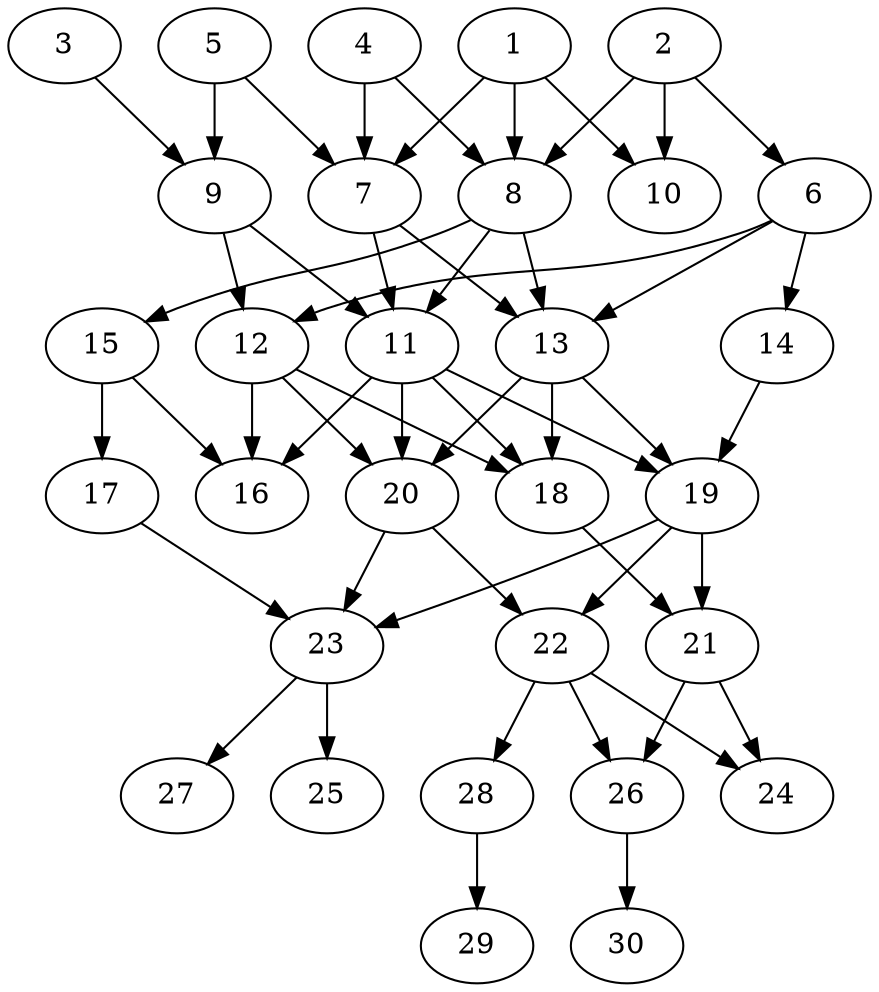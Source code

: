 // DAG automatically generated by daggen at Thu Oct  3 14:04:19 2019
// ./daggen --dot -n 30 --ccr 0.5 --fat 0.5 --regular 0.7 --density 0.6 --mindata 5242880 --maxdata 52428800 
digraph G {
  1 [size="51406848", alpha="0.10", expect_size="25703424"] 
  1 -> 7 [size ="25703424"]
  1 -> 8 [size ="25703424"]
  1 -> 10 [size ="25703424"]
  2 [size="15429632", alpha="0.10", expect_size="7714816"] 
  2 -> 6 [size ="7714816"]
  2 -> 8 [size ="7714816"]
  2 -> 10 [size ="7714816"]
  3 [size="48695296", alpha="0.06", expect_size="24347648"] 
  3 -> 9 [size ="24347648"]
  4 [size="74997760", alpha="0.14", expect_size="37498880"] 
  4 -> 7 [size ="37498880"]
  4 -> 8 [size ="37498880"]
  5 [size="67530752", alpha="0.13", expect_size="33765376"] 
  5 -> 7 [size ="33765376"]
  5 -> 9 [size ="33765376"]
  6 [size="92999680", alpha="0.05", expect_size="46499840"] 
  6 -> 12 [size ="46499840"]
  6 -> 13 [size ="46499840"]
  6 -> 14 [size ="46499840"]
  7 [size="58554368", alpha="0.20", expect_size="29277184"] 
  7 -> 11 [size ="29277184"]
  7 -> 13 [size ="29277184"]
  8 [size="74823680", alpha="0.17", expect_size="37411840"] 
  8 -> 11 [size ="37411840"]
  8 -> 13 [size ="37411840"]
  8 -> 15 [size ="37411840"]
  9 [size="33206272", alpha="0.13", expect_size="16603136"] 
  9 -> 11 [size ="16603136"]
  9 -> 12 [size ="16603136"]
  10 [size="93728768", alpha="0.05", expect_size="46864384"] 
  11 [size="73531392", alpha="0.06", expect_size="36765696"] 
  11 -> 16 [size ="36765696"]
  11 -> 18 [size ="36765696"]
  11 -> 19 [size ="36765696"]
  11 -> 20 [size ="36765696"]
  12 [size="26808320", alpha="0.15", expect_size="13404160"] 
  12 -> 16 [size ="13404160"]
  12 -> 18 [size ="13404160"]
  12 -> 20 [size ="13404160"]
  13 [size="73347072", alpha="0.09", expect_size="36673536"] 
  13 -> 18 [size ="36673536"]
  13 -> 19 [size ="36673536"]
  13 -> 20 [size ="36673536"]
  14 [size="103706624", alpha="0.20", expect_size="51853312"] 
  14 -> 19 [size ="51853312"]
  15 [size="73404416", alpha="0.16", expect_size="36702208"] 
  15 -> 16 [size ="36702208"]
  15 -> 17 [size ="36702208"]
  16 [size="38254592", alpha="0.02", expect_size="19127296"] 
  17 [size="62099456", alpha="0.10", expect_size="31049728"] 
  17 -> 23 [size ="31049728"]
  18 [size="61671424", alpha="0.07", expect_size="30835712"] 
  18 -> 21 [size ="30835712"]
  19 [size="47214592", alpha="0.17", expect_size="23607296"] 
  19 -> 21 [size ="23607296"]
  19 -> 22 [size ="23607296"]
  19 -> 23 [size ="23607296"]
  20 [size="15955968", alpha="0.09", expect_size="7977984"] 
  20 -> 22 [size ="7977984"]
  20 -> 23 [size ="7977984"]
  21 [size="39223296", alpha="0.09", expect_size="19611648"] 
  21 -> 24 [size ="19611648"]
  21 -> 26 [size ="19611648"]
  22 [size="66834432", alpha="0.10", expect_size="33417216"] 
  22 -> 24 [size ="33417216"]
  22 -> 26 [size ="33417216"]
  22 -> 28 [size ="33417216"]
  23 [size="45154304", alpha="0.19", expect_size="22577152"] 
  23 -> 25 [size ="22577152"]
  23 -> 27 [size ="22577152"]
  24 [size="86618112", alpha="0.02", expect_size="43309056"] 
  25 [size="85020672", alpha="0.17", expect_size="42510336"] 
  26 [size="65994752", alpha="0.09", expect_size="32997376"] 
  26 -> 30 [size ="32997376"]
  27 [size="77101056", alpha="0.11", expect_size="38550528"] 
  28 [size="30674944", alpha="0.08", expect_size="15337472"] 
  28 -> 29 [size ="15337472"]
  29 [size="64557056", alpha="0.09", expect_size="32278528"] 
  30 [size="51660800", alpha="0.07", expect_size="25830400"] 
}
